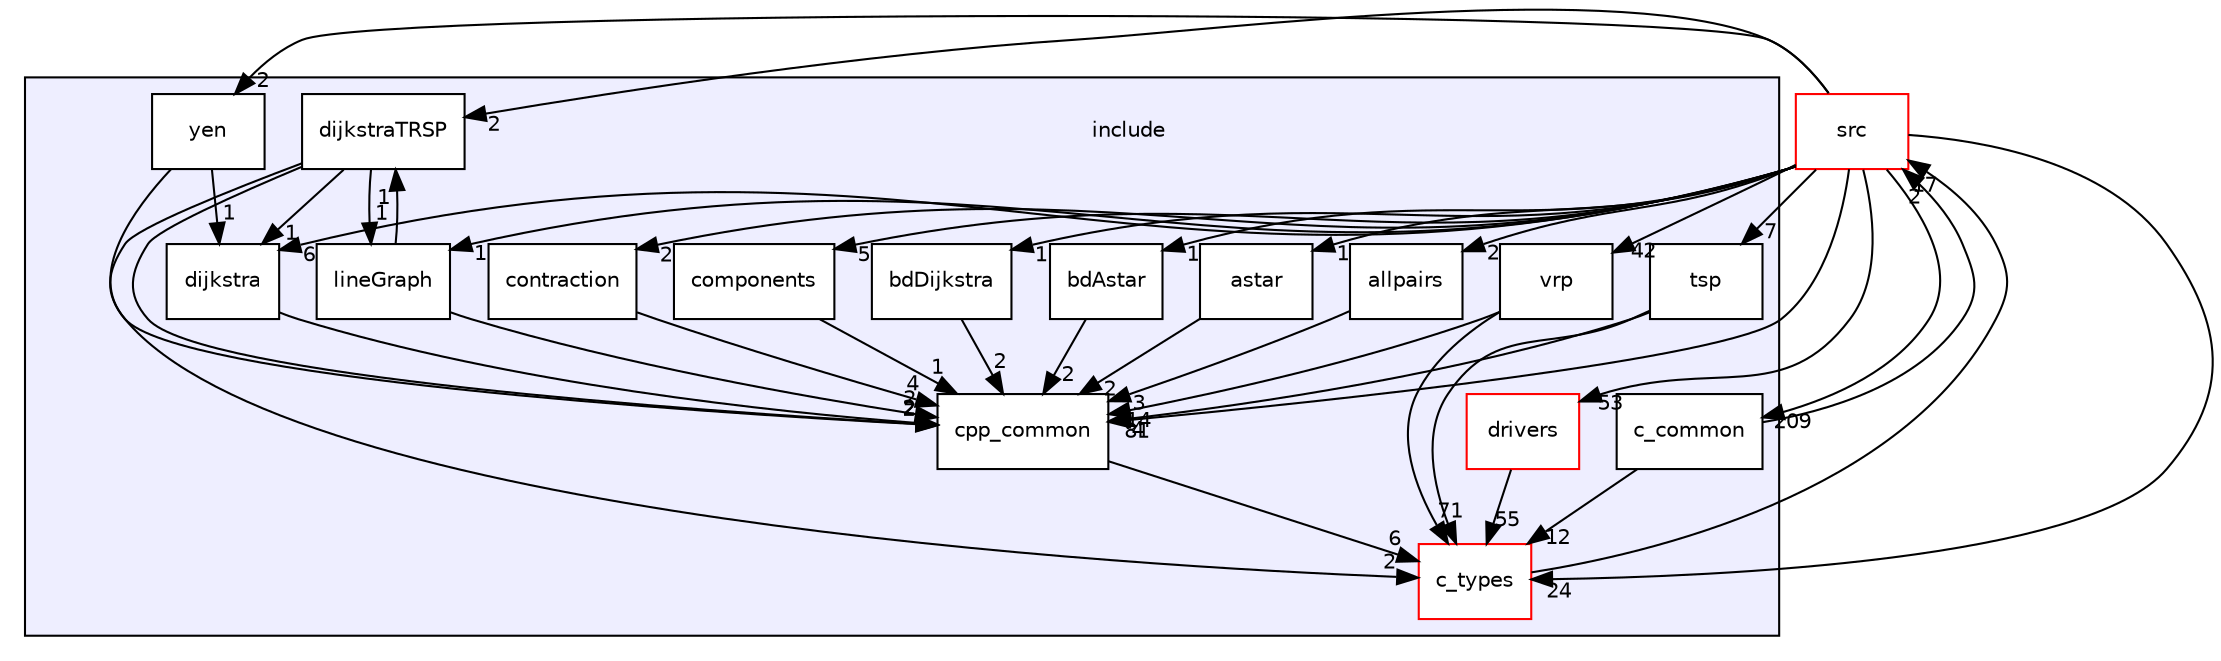 digraph "/home/vicky/pgrouting/pgrouting/pgrouting/include" {
  compound=true
  node [ fontsize="10", fontname="Helvetica"];
  edge [ labelfontsize="10", labelfontname="Helvetica"];
  subgraph clusterdir_d44c64559bbebec7f509842c48db8b23 {
    graph [ bgcolor="#eeeeff", pencolor="black", label="" URL="dir_d44c64559bbebec7f509842c48db8b23.html"];
    dir_d44c64559bbebec7f509842c48db8b23 [shape=plaintext label="include"];
    dir_2a5eba4d35dbcdcba215617418dd760b [shape=box label="allpairs" color="black" fillcolor="white" style="filled" URL="dir_2a5eba4d35dbcdcba215617418dd760b.html"];
    dir_08f877d0f0222f13d9686ac041b3f592 [shape=box label="astar" color="black" fillcolor="white" style="filled" URL="dir_08f877d0f0222f13d9686ac041b3f592.html"];
    dir_3f775a8a6f61dc57a0be2ee607b843c3 [shape=box label="bdAstar" color="black" fillcolor="white" style="filled" URL="dir_3f775a8a6f61dc57a0be2ee607b843c3.html"];
    dir_5b201913bc223f0ba16175aeb00ce433 [shape=box label="bdDijkstra" color="black" fillcolor="white" style="filled" URL="dir_5b201913bc223f0ba16175aeb00ce433.html"];
    dir_9c50192407c36db226c38a2cd2bf7829 [shape=box label="c_common" color="black" fillcolor="white" style="filled" URL="dir_9c50192407c36db226c38a2cd2bf7829.html"];
    dir_d5995d5871f728649bd47ea0d6428e03 [shape=box label="c_types" color="red" fillcolor="white" style="filled" URL="dir_d5995d5871f728649bd47ea0d6428e03.html"];
    dir_d66e8d5a7776834ccee339fd5fd3e729 [shape=box label="components" color="black" fillcolor="white" style="filled" URL="dir_d66e8d5a7776834ccee339fd5fd3e729.html"];
    dir_3ab07e095ccb61e6c808a03cedc1e316 [shape=box label="contraction" color="black" fillcolor="white" style="filled" URL="dir_3ab07e095ccb61e6c808a03cedc1e316.html"];
    dir_f413d2883acb285bdeb0fac3ae939ed0 [shape=box label="cpp_common" color="black" fillcolor="white" style="filled" URL="dir_f413d2883acb285bdeb0fac3ae939ed0.html"];
    dir_1930df11331c7ed9b5d4e307344eb08e [shape=box label="dijkstra" color="black" fillcolor="white" style="filled" URL="dir_1930df11331c7ed9b5d4e307344eb08e.html"];
    dir_2e47cac9a2d7408ecf86b885acb7473d [shape=box label="dijkstraTRSP" color="black" fillcolor="white" style="filled" URL="dir_2e47cac9a2d7408ecf86b885acb7473d.html"];
    dir_4fe5cf12322eb0f9892753dc20f1484c [shape=box label="drivers" color="red" fillcolor="white" style="filled" URL="dir_4fe5cf12322eb0f9892753dc20f1484c.html"];
    dir_2ea27f3190a114f10af15e39b0994ddc [shape=box label="lineGraph" color="black" fillcolor="white" style="filled" URL="dir_2ea27f3190a114f10af15e39b0994ddc.html"];
    dir_2f28bc21d205d3ab5d31254f25dfd11a [shape=box label="tsp" color="black" fillcolor="white" style="filled" URL="dir_2f28bc21d205d3ab5d31254f25dfd11a.html"];
    dir_651e52dddefd92e6e6d00bb3f78dc931 [shape=box label="vrp" color="black" fillcolor="white" style="filled" URL="dir_651e52dddefd92e6e6d00bb3f78dc931.html"];
    dir_ba2be047686aaa8bd602dca826a8a1f3 [shape=box label="yen" color="black" fillcolor="white" style="filled" URL="dir_ba2be047686aaa8bd602dca826a8a1f3.html"];
  }
  dir_68267d1309a1af8e8297ef4c3efbcdba [shape=box label="src" fillcolor="white" style="filled" color="red" URL="dir_68267d1309a1af8e8297ef4c3efbcdba.html"];
  dir_3ab07e095ccb61e6c808a03cedc1e316->dir_f413d2883acb285bdeb0fac3ae939ed0 [headlabel="4", labeldistance=1.5 headhref="dir_000009_000010.html"];
  dir_68267d1309a1af8e8297ef4c3efbcdba->dir_3ab07e095ccb61e6c808a03cedc1e316 [headlabel="2", labeldistance=1.5 headhref="dir_000032_000009.html"];
  dir_68267d1309a1af8e8297ef4c3efbcdba->dir_08f877d0f0222f13d9686ac041b3f592 [headlabel="1", labeldistance=1.5 headhref="dir_000032_000002.html"];
  dir_68267d1309a1af8e8297ef4c3efbcdba->dir_d66e8d5a7776834ccee339fd5fd3e729 [headlabel="5", labeldistance=1.5 headhref="dir_000032_000008.html"];
  dir_68267d1309a1af8e8297ef4c3efbcdba->dir_ba2be047686aaa8bd602dca826a8a1f3 [headlabel="2", labeldistance=1.5 headhref="dir_000032_000031.html"];
  dir_68267d1309a1af8e8297ef4c3efbcdba->dir_651e52dddefd92e6e6d00bb3f78dc931 [headlabel="42", labeldistance=1.5 headhref="dir_000032_000030.html"];
  dir_68267d1309a1af8e8297ef4c3efbcdba->dir_5b201913bc223f0ba16175aeb00ce433 [headlabel="1", labeldistance=1.5 headhref="dir_000032_000004.html"];
  dir_68267d1309a1af8e8297ef4c3efbcdba->dir_3f775a8a6f61dc57a0be2ee607b843c3 [headlabel="1", labeldistance=1.5 headhref="dir_000032_000003.html"];
  dir_68267d1309a1af8e8297ef4c3efbcdba->dir_d5995d5871f728649bd47ea0d6428e03 [headlabel="24", labeldistance=1.5 headhref="dir_000032_000006.html"];
  dir_68267d1309a1af8e8297ef4c3efbcdba->dir_9c50192407c36db226c38a2cd2bf7829 [headlabel="209", labeldistance=1.5 headhref="dir_000032_000005.html"];
  dir_68267d1309a1af8e8297ef4c3efbcdba->dir_f413d2883acb285bdeb0fac3ae939ed0 [headlabel="81", labeldistance=1.5 headhref="dir_000032_000010.html"];
  dir_68267d1309a1af8e8297ef4c3efbcdba->dir_1930df11331c7ed9b5d4e307344eb08e [headlabel="6", labeldistance=1.5 headhref="dir_000032_000011.html"];
  dir_68267d1309a1af8e8297ef4c3efbcdba->dir_2f28bc21d205d3ab5d31254f25dfd11a [headlabel="7", labeldistance=1.5 headhref="dir_000032_000029.html"];
  dir_68267d1309a1af8e8297ef4c3efbcdba->dir_2a5eba4d35dbcdcba215617418dd760b [headlabel="2", labeldistance=1.5 headhref="dir_000032_000001.html"];
  dir_68267d1309a1af8e8297ef4c3efbcdba->dir_2ea27f3190a114f10af15e39b0994ddc [headlabel="1", labeldistance=1.5 headhref="dir_000032_000028.html"];
  dir_68267d1309a1af8e8297ef4c3efbcdba->dir_2e47cac9a2d7408ecf86b885acb7473d [headlabel="2", labeldistance=1.5 headhref="dir_000032_000012.html"];
  dir_68267d1309a1af8e8297ef4c3efbcdba->dir_4fe5cf12322eb0f9892753dc20f1484c [headlabel="53", labeldistance=1.5 headhref="dir_000032_000013.html"];
  dir_08f877d0f0222f13d9686ac041b3f592->dir_f413d2883acb285bdeb0fac3ae939ed0 [headlabel="2", labeldistance=1.5 headhref="dir_000002_000010.html"];
  dir_d66e8d5a7776834ccee339fd5fd3e729->dir_f413d2883acb285bdeb0fac3ae939ed0 [headlabel="1", labeldistance=1.5 headhref="dir_000008_000010.html"];
  dir_ba2be047686aaa8bd602dca826a8a1f3->dir_f413d2883acb285bdeb0fac3ae939ed0 [headlabel="2", labeldistance=1.5 headhref="dir_000031_000010.html"];
  dir_ba2be047686aaa8bd602dca826a8a1f3->dir_1930df11331c7ed9b5d4e307344eb08e [headlabel="1", labeldistance=1.5 headhref="dir_000031_000011.html"];
  dir_651e52dddefd92e6e6d00bb3f78dc931->dir_d5995d5871f728649bd47ea0d6428e03 [headlabel="7", labeldistance=1.5 headhref="dir_000030_000006.html"];
  dir_651e52dddefd92e6e6d00bb3f78dc931->dir_f413d2883acb285bdeb0fac3ae939ed0 [headlabel="14", labeldistance=1.5 headhref="dir_000030_000010.html"];
  dir_5b201913bc223f0ba16175aeb00ce433->dir_f413d2883acb285bdeb0fac3ae939ed0 [headlabel="2", labeldistance=1.5 headhref="dir_000004_000010.html"];
  dir_3f775a8a6f61dc57a0be2ee607b843c3->dir_f413d2883acb285bdeb0fac3ae939ed0 [headlabel="2", labeldistance=1.5 headhref="dir_000003_000010.html"];
  dir_d5995d5871f728649bd47ea0d6428e03->dir_68267d1309a1af8e8297ef4c3efbcdba [headlabel="17", labeldistance=1.5 headhref="dir_000006_000032.html"];
  dir_9c50192407c36db226c38a2cd2bf7829->dir_68267d1309a1af8e8297ef4c3efbcdba [headlabel="2", labeldistance=1.5 headhref="dir_000005_000032.html"];
  dir_9c50192407c36db226c38a2cd2bf7829->dir_d5995d5871f728649bd47ea0d6428e03 [headlabel="12", labeldistance=1.5 headhref="dir_000005_000006.html"];
  dir_f413d2883acb285bdeb0fac3ae939ed0->dir_d5995d5871f728649bd47ea0d6428e03 [headlabel="6", labeldistance=1.5 headhref="dir_000010_000006.html"];
  dir_1930df11331c7ed9b5d4e307344eb08e->dir_f413d2883acb285bdeb0fac3ae939ed0 [headlabel="2", labeldistance=1.5 headhref="dir_000011_000010.html"];
  dir_2f28bc21d205d3ab5d31254f25dfd11a->dir_d5995d5871f728649bd47ea0d6428e03 [headlabel="1", labeldistance=1.5 headhref="dir_000029_000006.html"];
  dir_2f28bc21d205d3ab5d31254f25dfd11a->dir_f413d2883acb285bdeb0fac3ae939ed0 [headlabel="4", labeldistance=1.5 headhref="dir_000029_000010.html"];
  dir_2a5eba4d35dbcdcba215617418dd760b->dir_f413d2883acb285bdeb0fac3ae939ed0 [headlabel="3", labeldistance=1.5 headhref="dir_000001_000010.html"];
  dir_2ea27f3190a114f10af15e39b0994ddc->dir_f413d2883acb285bdeb0fac3ae939ed0 [headlabel="2", labeldistance=1.5 headhref="dir_000028_000010.html"];
  dir_2ea27f3190a114f10af15e39b0994ddc->dir_2e47cac9a2d7408ecf86b885acb7473d [headlabel="1", labeldistance=1.5 headhref="dir_000028_000012.html"];
  dir_2e47cac9a2d7408ecf86b885acb7473d->dir_d5995d5871f728649bd47ea0d6428e03 [headlabel="2", labeldistance=1.5 headhref="dir_000012_000006.html"];
  dir_2e47cac9a2d7408ecf86b885acb7473d->dir_f413d2883acb285bdeb0fac3ae939ed0 [headlabel="2", labeldistance=1.5 headhref="dir_000012_000010.html"];
  dir_2e47cac9a2d7408ecf86b885acb7473d->dir_1930df11331c7ed9b5d4e307344eb08e [headlabel="1", labeldistance=1.5 headhref="dir_000012_000011.html"];
  dir_2e47cac9a2d7408ecf86b885acb7473d->dir_2ea27f3190a114f10af15e39b0994ddc [headlabel="1", labeldistance=1.5 headhref="dir_000012_000028.html"];
  dir_4fe5cf12322eb0f9892753dc20f1484c->dir_d5995d5871f728649bd47ea0d6428e03 [headlabel="55", labeldistance=1.5 headhref="dir_000013_000006.html"];
}
